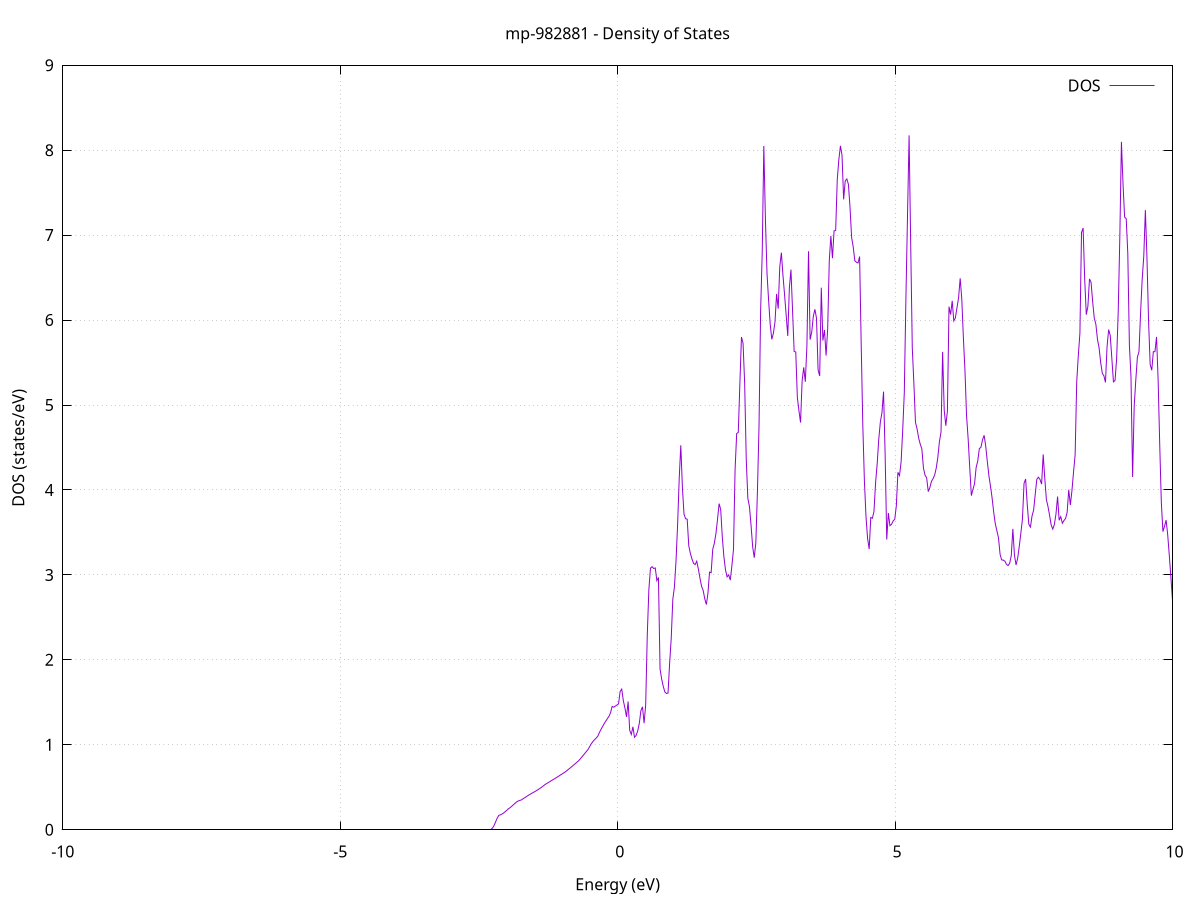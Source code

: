 set title 'mp-982881 - Density of States'
set xlabel 'Energy (eV)'
set ylabel 'DOS (states/eV)'
set grid
set xrange [-10:10]
set yrange [0:8.992]
set xzeroaxis lt -1
set terminal png size 800,600
set output 'mp-982881_dos_gnuplot.png'
plot '-' using 1:2 with lines title 'DOS'
-38.539200 0.000000
-38.510400 0.000000
-38.481600 0.000000
-38.452800 0.000000
-38.424100 0.000000
-38.395300 0.000000
-38.366500 0.000000
-38.337700 0.000000
-38.309000 0.000000
-38.280200 0.000000
-38.251400 0.000000
-38.222700 0.000000
-38.193900 0.000000
-38.165100 0.000000
-38.136300 0.000000
-38.107600 0.000000
-38.078800 0.000000
-38.050000 0.000000
-38.021300 0.000000
-37.992500 0.000000
-37.963700 0.000000
-37.934900 0.000000
-37.906200 0.000000
-37.877400 0.000000
-37.848600 0.000000
-37.819800 0.000000
-37.791100 0.000000
-37.762300 0.000000
-37.733500 0.000000
-37.704800 0.000000
-37.676000 0.000000
-37.647200 0.000000
-37.618400 0.000000
-37.589700 0.000000
-37.560900 0.000000
-37.532100 0.000000
-37.503300 0.000000
-37.474600 0.000000
-37.445800 0.000000
-37.417000 0.000000
-37.388300 0.000000
-37.359500 0.000000
-37.330700 0.000000
-37.301900 0.000000
-37.273200 0.000000
-37.244400 0.000000
-37.215600 0.000000
-37.186800 0.000000
-37.158100 0.000000
-37.129300 0.000000
-37.100500 0.000000
-37.071800 0.000000
-37.043000 0.000000
-37.014200 0.000000
-36.985400 0.000000
-36.956700 0.000000
-36.927900 0.000000
-36.899100 0.000000
-36.870300 0.000000
-36.841600 0.000000
-36.812800 0.000000
-36.784000 0.000000
-36.755300 0.000000
-36.726500 0.000000
-36.697700 0.000000
-36.668900 0.000000
-36.640200 0.000000
-36.611400 0.000000
-36.582600 0.000000
-36.553800 0.000000
-36.525100 0.000000
-36.496300 0.000000
-36.467500 0.000000
-36.438800 0.000000
-36.410000 0.000000
-36.381200 0.000000
-36.352400 0.000000
-36.323700 0.000000
-36.294900 0.000000
-36.266100 0.000000
-36.237400 0.000000
-36.208600 0.000000
-36.179800 0.000000
-36.151000 0.000000
-36.122300 0.000000
-36.093500 0.000000
-36.064700 0.000000
-36.035900 0.000000
-36.007200 0.000000
-35.978400 0.000000
-35.949600 0.000000
-35.920900 0.000000
-35.892100 0.000000
-35.863300 0.000000
-35.834500 0.000000
-35.805800 0.000000
-35.777000 0.000000
-35.748200 0.000000
-35.719400 0.000000
-35.690700 0.000000
-35.661900 0.000000
-35.633100 0.000000
-35.604400 0.000000
-35.575600 0.000000
-35.546800 0.000000
-35.518000 0.000000
-35.489300 0.000000
-35.460500 0.000000
-35.431700 0.000000
-35.402900 0.000000
-35.374200 0.000000
-35.345400 0.000000
-35.316600 0.000000
-35.287900 0.000000
-35.259100 0.000000
-35.230300 0.000000
-35.201500 0.000000
-35.172800 0.000000
-35.144000 0.000000
-35.115200 0.000000
-35.086400 0.000000
-35.057700 0.000000
-35.028900 0.000000
-35.000100 0.000000
-34.971400 0.000000
-34.942600 0.000000
-34.913800 0.000000
-34.885000 0.000000
-34.856300 0.000000
-34.827500 0.000000
-34.798700 0.000000
-34.769900 0.000000
-34.741200 0.000000
-34.712400 0.000000
-34.683600 0.000000
-34.654900 0.000000
-34.626100 0.000000
-34.597300 0.000000
-34.568500 0.000000
-34.539800 0.000000
-34.511000 0.000000
-34.482200 0.000000
-34.453400 0.000000
-34.424700 0.000000
-34.395900 0.000000
-34.367100 0.000000
-34.338400 0.000000
-34.309600 0.000000
-34.280800 0.000000
-34.252000 0.000000
-34.223300 0.000000
-34.194500 0.000000
-34.165700 0.000000
-34.137000 0.000000
-34.108200 0.000000
-34.079400 0.000000
-34.050600 0.000000
-34.021900 0.000000
-33.993100 0.000000
-33.964300 0.000000
-33.935500 0.000000
-33.906800 0.000000
-33.878000 0.000000
-33.849200 0.000000
-33.820500 0.000000
-33.791700 0.000000
-33.762900 0.000000
-33.734100 0.000000
-33.705400 0.000000
-33.676600 0.000000
-33.647800 0.000000
-33.619000 0.000000
-33.590300 0.000000
-33.561500 0.000000
-33.532700 0.000000
-33.504000 0.000000
-33.475200 0.000000
-33.446400 0.000000
-33.417600 0.000000
-33.388900 0.000000
-33.360100 0.000000
-33.331300 0.000000
-33.302500 0.000000
-33.273800 0.000000
-33.245000 0.000000
-33.216200 0.000000
-33.187500 0.000000
-33.158700 0.000000
-33.129900 0.000000
-33.101100 0.000000
-33.072400 0.000000
-33.043600 0.000000
-33.014800 0.000000
-32.986000 0.000000
-32.957300 0.000000
-32.928500 0.000000
-32.899700 0.000000
-32.871000 0.000000
-32.842200 0.000000
-32.813400 0.000000
-32.784600 0.000000
-32.755900 0.000000
-32.727100 0.000000
-32.698300 0.000000
-32.669500 0.000000
-32.640800 0.000000
-32.612000 0.000000
-32.583200 0.000000
-32.554500 0.000000
-32.525700 0.000000
-32.496900 0.000000
-32.468100 0.000000
-32.439400 0.000000
-32.410600 0.000000
-32.381800 0.000000
-32.353100 0.000000
-32.324300 0.000000
-32.295500 0.000000
-32.266700 0.000000
-32.238000 0.000000
-32.209200 0.000000
-32.180400 0.000000
-32.151600 0.000000
-32.122900 0.000000
-32.094100 0.000000
-32.065300 0.000000
-32.036600 0.000000
-32.007800 0.000000
-31.979000 0.000000
-31.950200 0.000000
-31.921500 0.000000
-31.892700 0.000000
-31.863900 0.000000
-31.835100 0.000000
-31.806400 0.000000
-31.777600 0.000000
-31.748800 0.000000
-31.720100 0.000000
-31.691300 0.000000
-31.662500 0.000000
-31.633700 0.000000
-31.605000 0.000000
-31.576200 0.000000
-31.547400 0.000000
-31.518600 0.000000
-31.489900 0.000000
-31.461100 0.000000
-31.432300 0.000000
-31.403600 0.000000
-31.374800 0.000000
-31.346000 0.000000
-31.317200 0.000000
-31.288500 0.000000
-31.259700 0.000000
-31.230900 0.000000
-31.202100 0.000000
-31.173400 0.000000
-31.144600 0.000000
-31.115800 0.000000
-31.087100 0.000000
-31.058300 0.000000
-31.029500 0.000000
-31.000700 0.000000
-30.972000 0.000000
-30.943200 0.000000
-30.914400 0.000000
-30.885600 0.000000
-30.856900 0.000000
-30.828100 0.000000
-30.799300 0.000000
-30.770600 0.000000
-30.741800 0.000000
-30.713000 0.000000
-30.684200 0.000000
-30.655500 0.000000
-30.626700 0.000000
-30.597900 0.000000
-30.569200 0.000000
-30.540400 0.000000
-30.511600 0.000000
-30.482800 0.000000
-30.454100 0.000000
-30.425300 0.000000
-30.396500 0.000000
-30.367700 0.000000
-30.339000 0.000000
-30.310200 0.000000
-30.281400 0.000000
-30.252700 0.000000
-30.223900 0.000000
-30.195100 0.000000
-30.166300 0.000000
-30.137600 0.000000
-30.108800 0.000000
-30.080000 0.000000
-30.051200 0.000000
-30.022500 0.000000
-29.993700 0.000000
-29.964900 0.000000
-29.936200 0.000000
-29.907400 0.000000
-29.878600 0.000000
-29.849800 0.000000
-29.821100 0.000000
-29.792300 0.000000
-29.763500 0.000000
-29.734700 0.000000
-29.706000 0.000000
-29.677200 0.000000
-29.648400 0.000000
-29.619700 0.000000
-29.590900 0.000000
-29.562100 0.000000
-29.533300 0.000000
-29.504600 0.000000
-29.475800 0.000000
-29.447000 0.000000
-29.418200 0.000000
-29.389500 0.000000
-29.360700 0.000000
-29.331900 0.000000
-29.303200 0.000000
-29.274400 0.000000
-29.245600 0.000000
-29.216800 0.000000
-29.188100 0.000000
-29.159300 0.000000
-29.130500 0.000000
-29.101700 0.000000
-29.073000 0.000000
-29.044200 0.000000
-29.015400 0.000000
-28.986700 0.000000
-28.957900 0.000000
-28.929100 0.000000
-28.900300 0.000000
-28.871600 0.000000
-28.842800 0.000000
-28.814000 0.000000
-28.785300 0.000000
-28.756500 0.000000
-28.727700 0.000000
-28.698900 0.000000
-28.670200 0.000000
-28.641400 0.000000
-28.612600 0.000000
-28.583800 0.000000
-28.555100 0.000000
-28.526300 0.000000
-28.497500 0.000000
-28.468800 0.000000
-28.440000 0.000000
-28.411200 0.000000
-28.382400 0.000000
-28.353700 0.000000
-28.324900 0.000000
-28.296100 0.000000
-28.267300 0.000000
-28.238600 0.000000
-28.209800 0.000000
-28.181000 0.000000
-28.152300 0.000000
-28.123500 0.000000
-28.094700 0.000000
-28.065900 0.000000
-28.037200 0.000000
-28.008400 0.000000
-27.979600 0.000000
-27.950800 0.000000
-27.922100 0.000000
-27.893300 0.000000
-27.864500 0.000000
-27.835800 0.000000
-27.807000 0.000000
-27.778200 0.000000
-27.749400 0.000000
-27.720700 0.000000
-27.691900 0.000000
-27.663100 0.000000
-27.634300 0.000000
-27.605600 0.000000
-27.576800 0.000000
-27.548000 0.000000
-27.519300 0.000000
-27.490500 0.000000
-27.461700 0.000000
-27.432900 0.000000
-27.404200 0.000000
-27.375400 0.000000
-27.346600 0.000000
-27.317800 0.000000
-27.289100 0.000000
-27.260300 0.000000
-27.231500 0.000000
-27.202800 0.000000
-27.174000 0.000000
-27.145200 0.000000
-27.116400 0.000000
-27.087700 0.000000
-27.058900 0.000000
-27.030100 0.000000
-27.001300 0.000000
-26.972600 0.000000
-26.943800 0.000000
-26.915000 0.000000
-26.886300 0.000000
-26.857500 0.000000
-26.828700 0.000000
-26.799900 0.000000
-26.771200 0.000000
-26.742400 0.000000
-26.713600 0.000000
-26.684900 0.000000
-26.656100 0.000000
-26.627300 0.000000
-26.598500 0.000000
-26.569800 0.000000
-26.541000 0.000000
-26.512200 0.000000
-26.483400 0.000000
-26.454700 0.000000
-26.425900 0.000000
-26.397100 0.000000
-26.368400 0.000000
-26.339600 0.000000
-26.310800 0.000000
-26.282000 0.000000
-26.253300 0.000000
-26.224500 0.000000
-26.195700 0.000000
-26.166900 0.000000
-26.138200 0.000000
-26.109400 0.000000
-26.080600 0.000000
-26.051900 0.000000
-26.023100 0.000000
-25.994300 0.000000
-25.965500 0.000000
-25.936800 0.000000
-25.908000 0.000000
-25.879200 0.000000
-25.850400 0.000000
-25.821700 0.000000
-25.792900 0.000000
-25.764100 0.000000
-25.735400 0.000000
-25.706600 0.000000
-25.677800 0.000000
-25.649000 0.000000
-25.620300 0.000000
-25.591500 0.000000
-25.562700 0.000000
-25.533900 0.000000
-25.505200 0.000000
-25.476400 0.000000
-25.447600 0.000000
-25.418900 0.000000
-25.390100 0.000000
-25.361300 0.000000
-25.332500 0.000000
-25.303800 0.000000
-25.275000 0.000000
-25.246200 0.000000
-25.217400 0.000000
-25.188700 0.000000
-25.159900 0.000000
-25.131100 0.000000
-25.102400 0.000000
-25.073600 0.000000
-25.044800 0.000000
-25.016000 0.000000
-24.987300 0.000000
-24.958500 0.000000
-24.929700 0.000000
-24.901000 0.000000
-24.872200 0.000000
-24.843400 0.000000
-24.814600 0.000000
-24.785900 0.000000
-24.757100 0.000000
-24.728300 0.000000
-24.699500 0.000000
-24.670800 0.000000
-24.642000 0.000000
-24.613200 0.000000
-24.584500 0.000000
-24.555700 0.000000
-24.526900 0.000000
-24.498100 0.000000
-24.469400 0.000000
-24.440600 0.000000
-24.411800 0.000000
-24.383000 0.000000
-24.354300 0.000000
-24.325500 0.000000
-24.296700 0.000000
-24.268000 0.000000
-24.239200 0.000000
-24.210400 0.000000
-24.181600 0.000000
-24.152900 0.000000
-24.124100 0.000000
-24.095300 0.000000
-24.066500 0.000000
-24.037800 0.000000
-24.009000 0.000000
-23.980200 0.000000
-23.951500 0.000000
-23.922700 0.000000
-23.893900 0.000000
-23.865100 0.000000
-23.836400 0.000000
-23.807600 0.000000
-23.778800 0.000000
-23.750000 0.000000
-23.721300 0.000000
-23.692500 0.000000
-23.663700 0.000000
-23.635000 0.000000
-23.606200 0.000000
-23.577400 0.000000
-23.548600 0.000000
-23.519900 0.000000
-23.491100 0.000000
-23.462300 0.000000
-23.433500 0.000000
-23.404800 0.000000
-23.376000 0.000000
-23.347200 0.000000
-23.318500 0.000000
-23.289700 0.000000
-23.260900 0.000000
-23.232100 0.000000
-23.203400 0.000000
-23.174600 0.000000
-23.145800 0.000000
-23.117100 0.000000
-23.088300 0.000000
-23.059500 0.000000
-23.030700 0.000000
-23.002000 0.000000
-22.973200 0.000000
-22.944400 0.000000
-22.915600 0.000000
-22.886900 0.000000
-22.858100 0.000000
-22.829300 0.000000
-22.800600 0.000000
-22.771800 0.000000
-22.743000 0.000000
-22.714200 0.000000
-22.685500 0.000000
-22.656700 0.000000
-22.627900 8.240100
-22.599100 14.718500
-22.570400 47.176600
-22.541600 47.174700
-22.512800 60.199800
-22.484100 22.359400
-22.455300 40.305800
-22.426500 38.110300
-22.397700 47.966400
-22.369000 38.159700
-22.340200 40.187700
-22.311400 71.316500
-22.282600 74.894100
-22.253900 56.815900
-22.225100 0.000000
-22.196300 0.000000
-22.167600 0.000000
-22.138800 0.000000
-22.110000 0.000000
-22.081200 0.000000
-22.052500 0.000000
-22.023700 0.000000
-21.994900 0.000000
-21.966100 0.000000
-21.937400 0.000000
-21.908600 0.000000
-21.879800 0.000000
-21.851100 0.000000
-21.822300 0.000000
-21.793500 0.000000
-21.764700 0.000000
-21.736000 0.000000
-21.707200 0.000000
-21.678400 0.000000
-21.649600 0.000000
-21.620900 0.000000
-21.592100 0.000000
-21.563300 0.000000
-21.534600 0.000000
-21.505800 0.000000
-21.477000 0.000000
-21.448200 0.000000
-21.419500 0.000000
-21.390700 0.000000
-21.361900 0.000000
-21.333100 0.000000
-21.304400 0.000000
-21.275600 0.000000
-21.246800 0.000000
-21.218100 0.000000
-21.189300 0.000000
-21.160500 0.000000
-21.131700 0.000000
-21.103000 0.000000
-21.074200 0.000000
-21.045400 0.000000
-21.016700 0.000000
-20.987900 0.000000
-20.959100 0.000000
-20.930300 0.000000
-20.901600 0.000000
-20.872800 0.000000
-20.844000 0.000000
-20.815200 0.000000
-20.786500 0.000000
-20.757700 0.000000
-20.728900 0.000000
-20.700200 0.000000
-20.671400 0.000000
-20.642600 0.000000
-20.613800 0.000000
-20.585100 0.000000
-20.556300 0.000000
-20.527500 0.000000
-20.498700 0.000000
-20.470000 0.000000
-20.441200 0.000000
-20.412400 0.000000
-20.383700 0.000000
-20.354900 0.000000
-20.326100 0.000000
-20.297300 0.000000
-20.268600 0.000000
-20.239800 0.000000
-20.211000 0.000000
-20.182200 0.000000
-20.153500 0.000000
-20.124700 0.000000
-20.095900 0.000000
-20.067200 0.000000
-20.038400 0.000000
-20.009600 0.000000
-19.980800 0.000000
-19.952100 0.000000
-19.923300 0.000000
-19.894500 0.000000
-19.865700 0.000000
-19.837000 0.000000
-19.808200 0.000000
-19.779400 0.000000
-19.750700 0.000000
-19.721900 0.000000
-19.693100 0.000000
-19.664300 0.000000
-19.635600 0.000000
-19.606800 0.000000
-19.578000 0.000000
-19.549200 0.000000
-19.520500 0.000000
-19.491700 0.000000
-19.462900 0.000000
-19.434200 0.000000
-19.405400 0.000000
-19.376600 0.000000
-19.347800 0.000000
-19.319100 0.000000
-19.290300 0.000000
-19.261500 0.000000
-19.232800 0.000000
-19.204000 0.000000
-19.175200 0.000000
-19.146400 0.000000
-19.117700 0.000000
-19.088900 0.000000
-19.060100 0.000000
-19.031300 0.000000
-19.002600 0.000000
-18.973800 0.000000
-18.945000 0.000000
-18.916300 0.000000
-18.887500 0.000000
-18.858700 0.000000
-18.829900 0.000000
-18.801200 0.000000
-18.772400 0.000000
-18.743600 0.000000
-18.714800 0.000000
-18.686100 0.000000
-18.657300 0.000000
-18.628500 0.000000
-18.599800 0.000000
-18.571000 0.000000
-18.542200 0.000000
-18.513400 0.000000
-18.484700 0.000000
-18.455900 0.000000
-18.427100 0.000000
-18.398300 0.000000
-18.369600 0.000000
-18.340800 0.000000
-18.312000 0.000000
-18.283300 0.000000
-18.254500 0.000000
-18.225700 0.000000
-18.196900 0.000000
-18.168200 0.000000
-18.139400 0.000000
-18.110600 0.000000
-18.081800 0.000000
-18.053100 0.000000
-18.024300 0.000000
-17.995500 0.000000
-17.966800 0.000000
-17.938000 0.000000
-17.909200 0.000000
-17.880400 0.000000
-17.851700 0.000000
-17.822900 0.000000
-17.794100 0.000000
-17.765300 0.000000
-17.736600 0.000000
-17.707800 0.000000
-17.679000 0.000000
-17.650300 0.000000
-17.621500 0.000000
-17.592700 0.000000
-17.563900 0.000000
-17.535200 0.000000
-17.506400 0.000000
-17.477600 0.000000
-17.448900 0.000000
-17.420100 0.000000
-17.391300 0.000000
-17.362500 0.000000
-17.333800 0.000000
-17.305000 0.000000
-17.276200 0.000000
-17.247400 0.000000
-17.218700 0.000000
-17.189900 0.000000
-17.161100 0.000000
-17.132400 0.000000
-17.103600 0.000000
-17.074800 0.000000
-17.046000 0.000000
-17.017300 0.000000
-16.988500 0.000000
-16.959700 0.000000
-16.930900 0.000000
-16.902200 0.000000
-16.873400 0.000000
-16.844600 0.000000
-16.815900 0.000000
-16.787100 0.000000
-16.758300 0.000000
-16.729500 0.000000
-16.700800 0.000000
-16.672000 0.000000
-16.643200 0.000000
-16.614400 0.000000
-16.585700 0.000000
-16.556900 0.000000
-16.528100 0.000000
-16.499400 0.000000
-16.470600 0.000000
-16.441800 0.000000
-16.413000 0.000000
-16.384300 42.278600
-16.355500 0.000000
-16.326700 0.000000
-16.297900 0.000000
-16.269200 0.000000
-16.240400 0.000000
-16.211600 0.000000
-16.182900 0.000000
-16.154100 0.000000
-16.125300 0.000000
-16.096500 0.000000
-16.067800 0.000000
-16.039000 0.000000
-16.010200 0.000000
-15.981400 0.000000
-15.952700 0.000000
-15.923900 0.000000
-15.895100 0.000000
-15.866400 0.000000
-15.837600 0.000000
-15.808800 0.000000
-15.780000 0.000000
-15.751300 0.000000
-15.722500 0.000000
-15.693700 0.000000
-15.664900 0.000000
-15.636200 0.000000
-15.607400 0.000000
-15.578600 0.000000
-15.549900 0.000000
-15.521100 0.000000
-15.492300 0.000000
-15.463500 0.000000
-15.434800 0.000000
-15.406000 0.000000
-15.377200 0.000000
-15.348500 0.000000
-15.319700 0.000000
-15.290900 0.000000
-15.262100 0.000000
-15.233400 0.000000
-15.204600 0.000000
-15.175800 0.000000
-15.147000 0.000000
-15.118300 0.000000
-15.089500 0.000000
-15.060700 0.000000
-15.032000 0.000000
-15.003200 0.000000
-14.974400 0.000000
-14.945600 0.000000
-14.916900 0.000000
-14.888100 0.000000
-14.859300 0.000000
-14.830500 0.000000
-14.801800 0.000000
-14.773000 0.000000
-14.744200 0.000000
-14.715500 0.000000
-14.686700 0.000000
-14.657900 0.000000
-14.629100 0.000000
-14.600400 0.000000
-14.571600 0.000000
-14.542800 0.000000
-14.514000 0.000000
-14.485300 0.000000
-14.456500 0.000000
-14.427700 0.000000
-14.399000 0.000000
-14.370200 0.000000
-14.341400 0.000000
-14.312600 0.000000
-14.283900 0.000000
-14.255100 0.000000
-14.226300 0.000000
-14.197500 0.000000
-14.168800 0.000000
-14.140000 0.000000
-14.111200 0.000000
-14.082500 0.000000
-14.053700 0.000000
-14.024900 0.000000
-13.996100 0.000000
-13.967400 0.000000
-13.938600 0.000000
-13.909800 0.000000
-13.881000 0.000000
-13.852300 0.000000
-13.823500 0.000000
-13.794700 0.000000
-13.766000 0.000000
-13.737200 0.000000
-13.708400 0.000000
-13.679600 0.000000
-13.650900 0.000000
-13.622100 0.000000
-13.593300 0.000000
-13.564600 0.000000
-13.535800 0.000000
-13.507000 0.000000
-13.478200 0.000000
-13.449500 0.000000
-13.420700 0.000000
-13.391900 0.000000
-13.363100 0.000000
-13.334400 0.000000
-13.305600 0.000000
-13.276800 0.000000
-13.248100 0.000000
-13.219300 0.000000
-13.190500 0.000000
-13.161700 0.000000
-13.133000 0.000000
-13.104200 0.000000
-13.075400 0.000000
-13.046600 0.000000
-13.017900 0.000000
-12.989100 0.000000
-12.960300 0.000000
-12.931600 0.000000
-12.902800 0.000000
-12.874000 0.000000
-12.845200 0.000000
-12.816500 0.000000
-12.787700 0.000000
-12.758900 0.000000
-12.730100 0.000000
-12.701400 0.000000
-12.672600 0.000000
-12.643800 0.000000
-12.615100 0.000000
-12.586300 0.000000
-12.557500 0.000000
-12.528700 0.000000
-12.500000 0.000000
-12.471200 0.000000
-12.442400 0.000000
-12.413600 0.000000
-12.384900 0.000000
-12.356100 0.000000
-12.327300 0.000000
-12.298600 0.000000
-12.269800 0.000000
-12.241000 0.000000
-12.212200 0.000000
-12.183500 0.000000
-12.154700 0.000000
-12.125900 0.000000
-12.097100 0.000000
-12.068400 0.000000
-12.039600 0.000000
-12.010800 0.000000
-11.982100 0.000000
-11.953300 0.000000
-11.924500 0.000000
-11.895700 0.000000
-11.867000 0.000000
-11.838200 0.000000
-11.809400 0.000000
-11.780700 0.000000
-11.751900 0.000000
-11.723100 0.000000
-11.694300 0.000000
-11.665600 0.000000
-11.636800 0.000000
-11.608000 0.000000
-11.579200 0.000000
-11.550500 0.000000
-11.521700 0.000000
-11.492900 0.000000
-11.464200 0.000000
-11.435400 0.000000
-11.406600 0.000000
-11.377800 0.000000
-11.349100 0.000000
-11.320300 0.000000
-11.291500 0.000000
-11.262700 0.000000
-11.234000 0.000000
-11.205200 0.000000
-11.176400 0.000000
-11.147700 0.000000
-11.118900 0.000000
-11.090100 0.000000
-11.061300 0.000000
-11.032600 0.000000
-11.003800 0.000000
-10.975000 0.000000
-10.946200 0.000000
-10.917500 0.000000
-10.888700 0.000000
-10.859900 0.000000
-10.831200 0.000000
-10.802400 0.000000
-10.773600 0.000000
-10.744800 0.000000
-10.716100 0.000000
-10.687300 0.000000
-10.658500 0.000000
-10.629700 0.000000
-10.601000 0.000000
-10.572200 0.000000
-10.543400 0.000000
-10.514700 0.000000
-10.485900 0.000000
-10.457100 0.000000
-10.428300 0.000000
-10.399600 0.000000
-10.370800 0.000000
-10.342000 0.000000
-10.313200 0.000000
-10.284500 0.000000
-10.255700 0.000000
-10.226900 0.000000
-10.198200 0.000000
-10.169400 0.000000
-10.140600 0.000000
-10.111800 0.000000
-10.083100 0.000000
-10.054300 0.000000
-10.025500 0.000000
-9.996700 0.000000
-9.968000 0.000000
-9.939200 0.000000
-9.910400 0.000000
-9.881700 0.000000
-9.852900 0.000000
-9.824100 0.000000
-9.795300 0.000000
-9.766600 0.000000
-9.737800 0.000000
-9.709000 0.000000
-9.680300 0.000000
-9.651500 0.000000
-9.622700 0.000000
-9.593900 0.000000
-9.565200 0.000000
-9.536400 0.000000
-9.507600 0.000000
-9.478800 0.000000
-9.450100 0.000000
-9.421300 0.000000
-9.392500 0.000000
-9.363800 0.000000
-9.335000 0.000000
-9.306200 0.000000
-9.277400 0.000000
-9.248700 0.000000
-9.219900 0.000000
-9.191100 0.000000
-9.162300 0.000000
-9.133600 0.000000
-9.104800 0.000000
-9.076000 0.000000
-9.047300 0.000000
-9.018500 0.000000
-8.989700 0.000000
-8.960900 0.000000
-8.932200 0.000000
-8.903400 0.000000
-8.874600 0.000000
-8.845800 0.000000
-8.817100 0.000000
-8.788300 0.000000
-8.759500 0.000000
-8.730800 0.000000
-8.702000 0.000000
-8.673200 0.000000
-8.644400 0.000000
-8.615700 0.000000
-8.586900 0.000000
-8.558100 0.000000
-8.529300 0.000000
-8.500600 0.000000
-8.471800 0.000000
-8.443000 0.000000
-8.414300 0.000000
-8.385500 0.000000
-8.356700 0.000000
-8.327900 0.000000
-8.299200 0.000000
-8.270400 0.000000
-8.241600 0.000000
-8.212800 0.000000
-8.184100 0.000000
-8.155300 0.000000
-8.126500 0.000000
-8.097800 0.000000
-8.069000 0.000000
-8.040200 0.000000
-8.011400 0.000000
-7.982700 0.000000
-7.953900 0.000000
-7.925100 0.000000
-7.896400 0.000000
-7.867600 0.000000
-7.838800 0.000000
-7.810000 0.000000
-7.781300 0.000000
-7.752500 0.000000
-7.723700 0.000000
-7.694900 0.000000
-7.666200 0.000000
-7.637400 0.000000
-7.608600 0.000000
-7.579900 0.000000
-7.551100 0.000000
-7.522300 0.000000
-7.493500 0.000000
-7.464800 0.000000
-7.436000 0.000000
-7.407200 0.000000
-7.378400 0.000000
-7.349700 0.000000
-7.320900 0.000000
-7.292100 0.000000
-7.263400 0.000000
-7.234600 0.000000
-7.205800 0.000000
-7.177000 0.000000
-7.148300 0.000000
-7.119500 0.000000
-7.090700 0.000000
-7.061900 0.000000
-7.033200 0.000000
-7.004400 0.000000
-6.975600 0.000000
-6.946900 0.000000
-6.918100 0.000000
-6.889300 0.000000
-6.860500 0.000000
-6.831800 0.000000
-6.803000 0.000000
-6.774200 0.000000
-6.745400 0.000000
-6.716700 0.000000
-6.687900 0.000000
-6.659100 0.000000
-6.630400 0.000000
-6.601600 0.000000
-6.572800 0.000000
-6.544000 0.000000
-6.515300 0.000000
-6.486500 0.000000
-6.457700 0.000000
-6.428900 0.000000
-6.400200 0.000000
-6.371400 0.000000
-6.342600 0.000000
-6.313900 0.000000
-6.285100 0.000000
-6.256300 0.000000
-6.227500 0.000000
-6.198800 0.000000
-6.170000 0.000000
-6.141200 0.000000
-6.112500 0.000000
-6.083700 0.000000
-6.054900 0.000000
-6.026100 0.000000
-5.997400 0.000000
-5.968600 0.000000
-5.939800 0.000000
-5.911000 0.000000
-5.882300 0.000000
-5.853500 0.000000
-5.824700 0.000000
-5.796000 0.000000
-5.767200 0.000000
-5.738400 0.000000
-5.709600 0.000000
-5.680900 0.000000
-5.652100 0.000000
-5.623300 0.000000
-5.594500 0.000000
-5.565800 0.000000
-5.537000 0.000000
-5.508200 0.000000
-5.479500 0.000000
-5.450700 0.000000
-5.421900 0.000000
-5.393100 0.000000
-5.364400 0.000000
-5.335600 0.000000
-5.306800 0.000000
-5.278000 0.000000
-5.249300 0.000000
-5.220500 0.000000
-5.191700 0.000000
-5.163000 0.000000
-5.134200 0.000000
-5.105400 0.000000
-5.076600 0.000000
-5.047900 0.000000
-5.019100 0.000000
-4.990300 0.000000
-4.961500 0.000000
-4.932800 0.000000
-4.904000 0.000000
-4.875200 0.000000
-4.846500 0.000000
-4.817700 0.000000
-4.788900 0.000000
-4.760100 0.000000
-4.731400 0.000000
-4.702600 0.000000
-4.673800 0.000000
-4.645000 0.000000
-4.616300 0.000000
-4.587500 0.000000
-4.558700 0.000000
-4.530000 0.000000
-4.501200 0.000000
-4.472400 0.000000
-4.443600 0.000000
-4.414900 0.000000
-4.386100 0.000000
-4.357300 0.000000
-4.328600 0.000000
-4.299800 0.000000
-4.271000 0.000000
-4.242200 0.000000
-4.213500 0.000000
-4.184700 0.000000
-4.155900 0.000000
-4.127100 0.000000
-4.098400 0.000000
-4.069600 0.000000
-4.040800 0.000000
-4.012100 0.000000
-3.983300 0.000000
-3.954500 0.000000
-3.925700 0.000000
-3.897000 0.000000
-3.868200 0.000000
-3.839400 0.000000
-3.810600 0.000000
-3.781900 0.000000
-3.753100 0.000000
-3.724300 0.000000
-3.695600 0.000000
-3.666800 0.000000
-3.638000 0.000000
-3.609200 0.000000
-3.580500 0.000000
-3.551700 0.000000
-3.522900 0.000000
-3.494100 0.000000
-3.465400 0.000000
-3.436600 0.000000
-3.407800 0.000000
-3.379100 0.000000
-3.350300 0.000000
-3.321500 0.000000
-3.292700 0.000000
-3.264000 0.000000
-3.235200 0.000000
-3.206400 0.000000
-3.177600 0.000000
-3.148900 0.000000
-3.120100 0.000000
-3.091300 0.000000
-3.062600 0.000000
-3.033800 0.000000
-3.005000 0.000000
-2.976200 0.000000
-2.947500 0.000000
-2.918700 0.000000
-2.889900 0.000000
-2.861100 0.000000
-2.832400 0.000000
-2.803600 0.000000
-2.774800 0.000000
-2.746100 0.000000
-2.717300 0.000000
-2.688500 0.000000
-2.659700 0.000000
-2.631000 0.000000
-2.602200 0.000000
-2.573400 0.000000
-2.544600 0.000000
-2.515900 0.000000
-2.487100 0.000000
-2.458300 0.000000
-2.429600 0.000000
-2.400800 0.000000
-2.372000 0.000000
-2.343200 0.000000
-2.314500 0.000000
-2.285700 0.003200
-2.256900 0.019400
-2.228200 0.049300
-2.199400 0.092900
-2.170600 0.136400
-2.141800 0.169900
-2.113100 0.175600
-2.084300 0.185100
-2.055500 0.198000
-2.026700 0.212600
-1.998000 0.229100
-1.969200 0.247400
-1.940400 0.259100
-1.911700 0.275000
-1.882900 0.292000
-1.854100 0.309500
-1.825300 0.325400
-1.796600 0.337300
-1.767800 0.345400
-1.739000 0.349900
-1.710200 0.362300
-1.681500 0.374400
-1.652700 0.386800
-1.623900 0.399200
-1.595200 0.411000
-1.566400 0.422300
-1.537600 0.433000
-1.508800 0.443200
-1.480100 0.454300
-1.451300 0.465700
-1.422500 0.477700
-1.393700 0.490400
-1.365000 0.503800
-1.336200 0.518100
-1.307400 0.532700
-1.278700 0.544600
-1.249900 0.556000
-1.221100 0.567500
-1.192300 0.578900
-1.163600 0.590300
-1.134800 0.601400
-1.106000 0.613000
-1.077200 0.625000
-1.048500 0.637100
-1.019700 0.649200
-0.990900 0.661400
-0.962200 0.673700
-0.933400 0.686000
-0.904600 0.702300
-0.875800 0.717100
-0.847100 0.732300
-0.818300 0.747900
-0.789500 0.763800
-0.760700 0.779900
-0.732000 0.796200
-0.703200 0.812800
-0.674400 0.833800
-0.645700 0.856800
-0.616900 0.879200
-0.588100 0.901800
-0.559300 0.925000
-0.530600 0.947800
-0.501800 0.982400
-0.473000 1.014000
-0.444300 1.040200
-0.415500 1.061100
-0.386700 1.079300
-0.357900 1.101400
-0.329200 1.144500
-0.300400 1.181100
-0.271600 1.216100
-0.242800 1.248800
-0.214100 1.279200
-0.185300 1.307900
-0.156500 1.334900
-0.127800 1.377800
-0.099000 1.452200
-0.070200 1.442600
-0.041400 1.455500
-0.012700 1.468500
0.016100 1.481900
0.044900 1.628200
0.073700 1.656000
0.102400 1.520000
0.131200 1.433100
0.160000 1.329400
0.188700 1.509900
0.217500 1.169700
0.246300 1.121500
0.275100 1.212200
0.303800 1.089100
0.332600 1.110500
0.361400 1.161900
0.390200 1.253100
0.418900 1.400700
0.447700 1.447200
0.476500 1.254400
0.505200 1.469400
0.534000 2.290200
0.562800 2.829200
0.591600 3.079500
0.620300 3.096700
0.649100 3.075600
0.677900 3.082000
0.706700 2.932700
0.735400 2.969500
0.764200 1.894200
0.793000 1.774800
0.821700 1.688500
0.850500 1.623000
0.879300 1.604700
0.908100 1.609600
0.936800 1.957700
0.965600 2.253200
0.994400 2.712600
1.023200 2.857700
1.051900 3.163600
1.080700 3.589400
1.109500 4.134600
1.138200 4.525600
1.167000 4.030900
1.195800 3.715200
1.224600 3.661800
1.253300 3.656200
1.282100 3.342300
1.310900 3.252800
1.339600 3.187600
1.368400 3.135600
1.397200 3.121700
1.426000 3.161400
1.454700 3.069300
1.483500 2.962300
1.512300 2.865600
1.541100 2.818900
1.569800 2.719700
1.598600 2.651000
1.627400 2.783800
1.656100 3.032800
1.684900 3.025600
1.713700 3.301400
1.742500 3.371700
1.771200 3.485400
1.800000 3.655000
1.828800 3.839600
1.857600 3.768900
1.886300 3.444700
1.915100 3.212500
1.943900 3.058900
1.972600 2.976700
2.001400 3.000500
2.030200 2.938600
2.059000 3.108500
2.087700 3.299200
2.116500 4.237500
2.145300 4.664200
2.174100 4.677100
2.202800 5.249700
2.231600 5.799800
2.260400 5.726400
2.289100 5.254900
2.317900 4.357100
2.346700 3.899400
2.375500 3.804300
2.404200 3.584600
2.433000 3.334700
2.461800 3.202700
2.490600 3.378100
2.519300 3.979900
2.548100 4.757400
2.576900 6.110300
2.605600 6.791500
2.634400 8.049300
2.663200 7.189100
2.692000 6.546200
2.720700 6.233900
2.749500 5.948800
2.778300 5.772500
2.807100 5.845000
2.835800 5.977900
2.864600 6.307500
2.893400 6.134500
2.922100 6.628100
2.950900 6.793300
2.979700 6.524700
3.008500 6.297800
3.037200 6.059000
3.066000 5.813100
3.094800 6.378300
3.123600 6.593300
3.152300 6.112600
3.181100 5.630500
3.209900 5.623900
3.238600 5.091900
3.267400 4.933300
3.296200 4.794000
3.325000 5.286000
3.353700 5.442700
3.382500 5.272800
3.411300 5.702200
3.440000 6.809900
3.468800 5.769800
3.497600 5.857800
3.526400 6.042600
3.555100 6.126900
3.583900 6.021500
3.612700 5.412500
3.641500 5.342200
3.670200 6.380900
3.699000 5.758700
3.727800 5.882700
3.756500 5.582200
3.785300 5.895500
3.814100 6.696100
3.842900 6.990900
3.871600 6.727500
3.900400 7.050100
3.929200 7.054500
3.958000 7.652500
3.986700 7.890000
4.015500 8.050900
4.044300 7.936100
4.073000 7.420400
4.101800 7.638800
4.130600 7.660800
4.159400 7.596700
4.188100 7.325800
4.216900 6.971800
4.245700 6.861000
4.274500 6.697400
4.303200 6.681000
4.332000 6.672000
4.360800 6.747900
4.389500 5.715800
4.418300 4.764600
4.447100 4.109800
4.475900 3.687600
4.504600 3.429600
4.533400 3.304200
4.562200 3.676000
4.591000 3.666900
4.619700 3.746300
4.648500 4.082900
4.677300 4.306400
4.706000 4.596300
4.734800 4.801000
4.763600 4.910000
4.792400 5.157500
4.821100 4.415700
4.849900 3.416500
4.878700 3.729000
4.907500 3.579400
4.936200 3.595500
4.965000 3.636100
4.993800 3.653800
5.022500 3.811900
5.051300 4.207900
5.080100 4.169400
5.108900 4.332000
5.137600 4.704600
5.166400 5.145300
5.195200 6.250000
5.223900 7.214100
5.252700 8.174100
5.281500 6.896500
5.310300 5.671600
5.339000 5.255100
5.367800 4.794600
5.396600 4.720000
5.425400 4.609900
5.454100 4.537700
5.482900 4.482300
5.511700 4.256900
5.540400 4.173100
5.569200 4.143200
5.598000 3.980700
5.626800 4.027700
5.655500 4.101100
5.684300 4.132900
5.713100 4.175100
5.741900 4.257000
5.770600 4.383300
5.799400 4.569600
5.828200 4.682900
5.856900 5.625600
5.885700 4.940100
5.914500 4.756100
5.943300 4.928700
5.972000 6.157800
6.000800 6.065000
6.029600 6.226400
6.058400 5.989700
6.087100 6.024800
6.115900 6.146600
6.144700 6.264200
6.173400 6.491600
6.202200 6.249800
6.231000 5.793900
6.259800 5.403400
6.288500 4.873200
6.317300 4.600400
6.346100 4.258900
6.374900 3.933100
6.403600 4.007400
6.432400 4.074400
6.461200 4.265500
6.489900 4.339200
6.518700 4.486500
6.547500 4.501800
6.576300 4.591700
6.605000 4.643400
6.633800 4.514700
6.662600 4.334700
6.691400 4.166700
6.720100 4.043300
6.748900 3.905200
6.777700 3.737600
6.806400 3.601600
6.835200 3.518900
6.864000 3.436200
6.892800 3.240900
6.921500 3.176700
6.950300 3.174400
6.979100 3.162100
7.007800 3.125200
7.036600 3.109700
7.065400 3.136600
7.094200 3.226900
7.122900 3.541400
7.151700 3.231600
7.180500 3.117400
7.209300 3.195100
7.238000 3.335000
7.266800 3.491200
7.295600 3.656800
7.324300 4.078100
7.353100 4.129100
7.381900 3.830100
7.410700 3.595700
7.439400 3.562800
7.468200 3.692700
7.497000 3.762100
7.525800 3.946800
7.554500 4.125600
7.583300 4.150600
7.612100 4.123200
7.640800 4.068800
7.669600 4.418700
7.698400 4.133700
7.727200 3.885900
7.755900 3.805300
7.784700 3.701800
7.813500 3.587900
7.842300 3.539200
7.871000 3.593100
7.899800 3.715500
7.928600 3.923300
7.957300 3.643000
7.986100 3.686300
8.014900 3.608300
8.043700 3.639600
8.072400 3.663700
8.101200 3.736500
8.130000 4.003300
8.158800 3.822900
8.187500 3.990500
8.216300 4.208200
8.245100 4.413400
8.273800 5.272200
8.302600 5.583400
8.331400 5.845100
8.360200 7.030200
8.388900 7.083400
8.417700 6.476600
8.446500 6.063400
8.475300 6.161800
8.504000 6.484700
8.532800 6.442300
8.561600 6.211400
8.590300 6.022400
8.619100 5.949700
8.647900 5.772100
8.676700 5.674000
8.705400 5.501000
8.734200 5.374600
8.763000 5.344600
8.791800 5.266400
8.820500 5.687600
8.849300 5.887700
8.878100 5.818900
8.906800 5.547400
8.935600 5.272700
8.964400 5.289300
8.993200 5.542200
9.021900 6.100300
9.050700 6.979000
9.079500 8.098400
9.108200 7.602800
9.137000 7.212100
9.165800 7.193000
9.194600 6.780500
9.223300 5.704000
9.252100 5.327100
9.280900 4.152300
9.309700 4.984900
9.338400 5.293300
9.367200 5.562800
9.396000 5.627300
9.424700 6.082800
9.453500 6.478800
9.482300 6.749800
9.511100 7.294600
9.539800 6.733300
9.568600 5.989900
9.597400 5.479600
9.626200 5.409200
9.654900 5.627900
9.683700 5.627800
9.712500 5.801900
9.741200 5.289700
9.770000 4.527300
9.798800 3.852200
9.827600 3.509400
9.856300 3.573400
9.885100 3.644800
9.913900 3.469700
9.942700 3.226300
9.971400 2.969600
10.000200 2.698100
10.029000 2.592600
10.057700 2.520300
10.086500 2.358200
10.115300 2.345700
10.144100 2.348500
10.172800 2.328200
10.201600 2.299800
10.230400 2.230200
10.259200 2.091800
10.287900 1.850300
10.316700 1.225200
10.345500 1.069400
10.374200 1.101800
10.403000 1.211200
10.431800 1.534700
10.460600 1.909100
10.489300 2.213800
10.518100 2.429300
10.546900 2.629300
10.575700 2.818200
10.604400 2.985500
10.633200 2.984400
10.662000 2.612600
10.690700 2.641800
10.719500 2.741900
10.748300 2.872900
10.777100 2.947100
10.805800 3.085900
10.834600 3.273000
10.863400 3.337800
10.892100 3.366200
10.920900 3.181900
10.949700 3.110800
10.978500 3.209900
11.007200 3.380400
11.036000 3.375500
11.064800 3.348900
11.093600 3.131000
11.122300 3.156700
11.151100 3.251200
11.179900 3.145200
11.208600 3.121100
11.237400 3.148300
11.266200 3.322900
11.295000 3.243100
11.323700 3.294700
11.352500 3.247100
11.381300 3.203800
11.410100 3.150100
11.438800 2.795400
11.467600 2.848700
11.496400 2.784400
11.525100 2.839800
11.553900 2.921300
11.582700 3.036800
11.611500 3.129700
11.640200 3.198500
11.669000 3.379900
11.697800 3.491100
11.726600 3.157000
11.755300 2.998400
11.784100 2.885100
11.812900 2.824500
11.841600 2.787000
11.870400 2.730400
11.899200 2.645100
11.928000 2.590200
11.956700 2.560200
11.985500 2.554600
12.014300 2.564900
12.043100 2.565900
12.071800 2.665700
12.100600 2.785400
12.129400 2.594800
12.158100 2.426500
12.186900 2.569400
12.215700 2.284600
12.244500 2.205200
12.273200 2.218000
12.302000 2.202100
12.330800 2.269800
12.359600 2.552300
12.388300 3.017500
12.417100 2.702000
12.445900 2.776200
12.474600 2.776400
12.503400 2.751000
12.532200 2.715400
12.561000 2.731100
12.589700 2.750600
12.618500 2.764200
12.647300 2.782900
12.676000 2.805800
12.704800 2.834000
12.733600 2.886800
12.762400 2.997700
12.791100 3.074500
12.819900 3.056900
12.848700 3.052500
12.877500 3.032600
12.906200 3.007600
12.935000 3.025400
12.963800 3.197200
12.992500 3.297600
13.021300 3.386300
13.050100 3.448900
13.078900 3.511700
13.107600 3.664000
13.136400 3.770200
13.165200 3.856000
13.194000 3.893100
13.222700 3.861500
13.251500 3.843000
13.280300 3.765600
13.309000 3.497600
13.337800 3.269700
13.366600 3.215000
13.395400 3.179100
13.424100 3.022200
13.452900 2.935200
13.481700 2.851600
13.510500 2.758900
13.539200 2.436500
13.568000 2.471300
13.596800 2.550800
13.625500 2.758000
13.654300 3.074700
13.683100 3.224500
13.711900 3.378800
13.740600 3.526200
13.769400 3.687600
13.798200 3.870200
13.827000 3.884600
13.855700 3.745300
13.884500 3.722900
13.913300 3.740900
13.942000 3.833900
13.970800 3.965200
13.999600 4.052200
14.028400 4.228100
14.057100 4.286300
14.085900 4.352100
14.114700 4.454200
14.143500 4.749000
14.172200 4.989100
14.201000 5.258600
14.229800 5.443900
14.258500 5.444700
14.287300 5.246100
14.316100 5.135300
14.344900 5.049100
14.373600 5.013400
14.402400 4.947400
14.431200 4.885000
14.459900 4.874400
14.488700 4.624900
14.517500 4.564200
14.546300 4.495300
14.575000 4.597300
14.603800 4.808500
14.632600 4.756000
14.661400 4.686900
14.690100 4.769700
14.718900 5.084000
14.747700 5.207900
14.776400 5.173000
14.805200 4.958300
14.834000 4.690300
14.862800 4.585900
14.891500 4.740400
14.920300 5.336000
14.949100 5.832100
14.977900 5.796100
15.006600 5.560400
15.035400 5.273500
15.064200 5.271000
15.092900 5.184100
15.121700 5.656000
15.150500 6.537200
15.179300 7.715800
15.208000 7.956700
15.236800 7.841800
15.265600 7.535500
15.294400 7.733400
15.323100 6.589800
15.351900 6.356300
15.380700 6.038000
15.409400 5.967500
15.438200 5.879900
15.467000 5.608700
15.495800 5.329800
15.524500 5.157200
15.553300 5.308700
15.582100 5.247500
15.610900 5.241700
15.639600 5.328600
15.668400 5.366900
15.697200 5.232200
15.725900 5.205900
15.754700 5.244400
15.783500 4.520500
15.812300 4.142800
15.841000 3.432100
15.869800 3.017100
15.898600 3.287700
15.927400 3.547400
15.956100 4.229700
15.984900 5.298200
16.013700 6.167400
16.042400 5.547200
16.071200 4.700000
16.100000 3.067200
16.128800 2.164800
16.157500 1.515500
16.186300 1.075900
16.215100 0.708400
16.243900 0.406400
16.272600 0.200800
16.301400 0.096800
16.330200 0.034500
16.358900 0.012700
16.387700 0.000800
16.416500 0.000000
16.445300 0.000000
16.474000 0.000000
16.502800 0.000000
16.531600 0.000000
16.560300 0.000000
16.589100 0.000000
16.617900 0.000000
16.646700 0.000000
16.675400 0.000000
16.704200 0.000000
16.733000 0.000000
16.761800 0.000000
16.790500 0.000000
16.819300 0.000000
16.848100 0.000000
16.876800 0.000000
16.905600 0.000000
16.934400 0.000000
16.963200 0.000000
16.991900 0.000000
17.020700 0.000000
17.049500 0.000000
17.078300 0.000000
17.107000 0.000000
17.135800 0.000000
17.164600 0.000000
17.193300 0.000000
17.222100 0.000000
17.250900 0.000000
17.279700 0.000000
17.308400 0.000000
17.337200 0.000000
17.366000 0.000000
17.394800 0.000000
17.423500 0.000000
17.452300 0.000000
17.481100 0.000000
17.509800 0.000000
17.538600 0.000000
17.567400 0.000000
17.596200 0.000000
17.624900 0.000000
17.653700 0.000000
17.682500 0.000000
17.711300 0.000000
17.740000 0.000000
17.768800 0.000000
17.797600 0.000000
17.826300 0.000000
17.855100 0.000000
17.883900 0.000000
17.912700 0.000000
17.941400 0.000000
17.970200 0.000000
17.999000 0.000000
18.027800 0.000000
18.056500 0.000000
18.085300 0.000000
18.114100 0.000000
18.142800 0.000000
18.171600 0.000000
18.200400 0.000000
18.229200 0.000000
18.257900 0.000000
18.286700 0.000000
18.315500 0.000000
18.344200 0.000000
18.373000 0.000000
18.401800 0.000000
18.430600 0.000000
18.459300 0.000000
18.488100 0.000000
18.516900 0.000000
18.545700 0.000000
18.574400 0.000000
18.603200 0.000000
18.632000 0.000000
18.660700 0.000000
18.689500 0.000000
18.718300 0.000000
18.747100 0.000000
18.775800 0.000000
18.804600 0.000000
18.833400 0.000000
18.862200 0.000000
18.890900 0.000000
18.919700 0.000000
18.948500 0.000000
18.977200 0.000000
19.006000 0.000000
e

